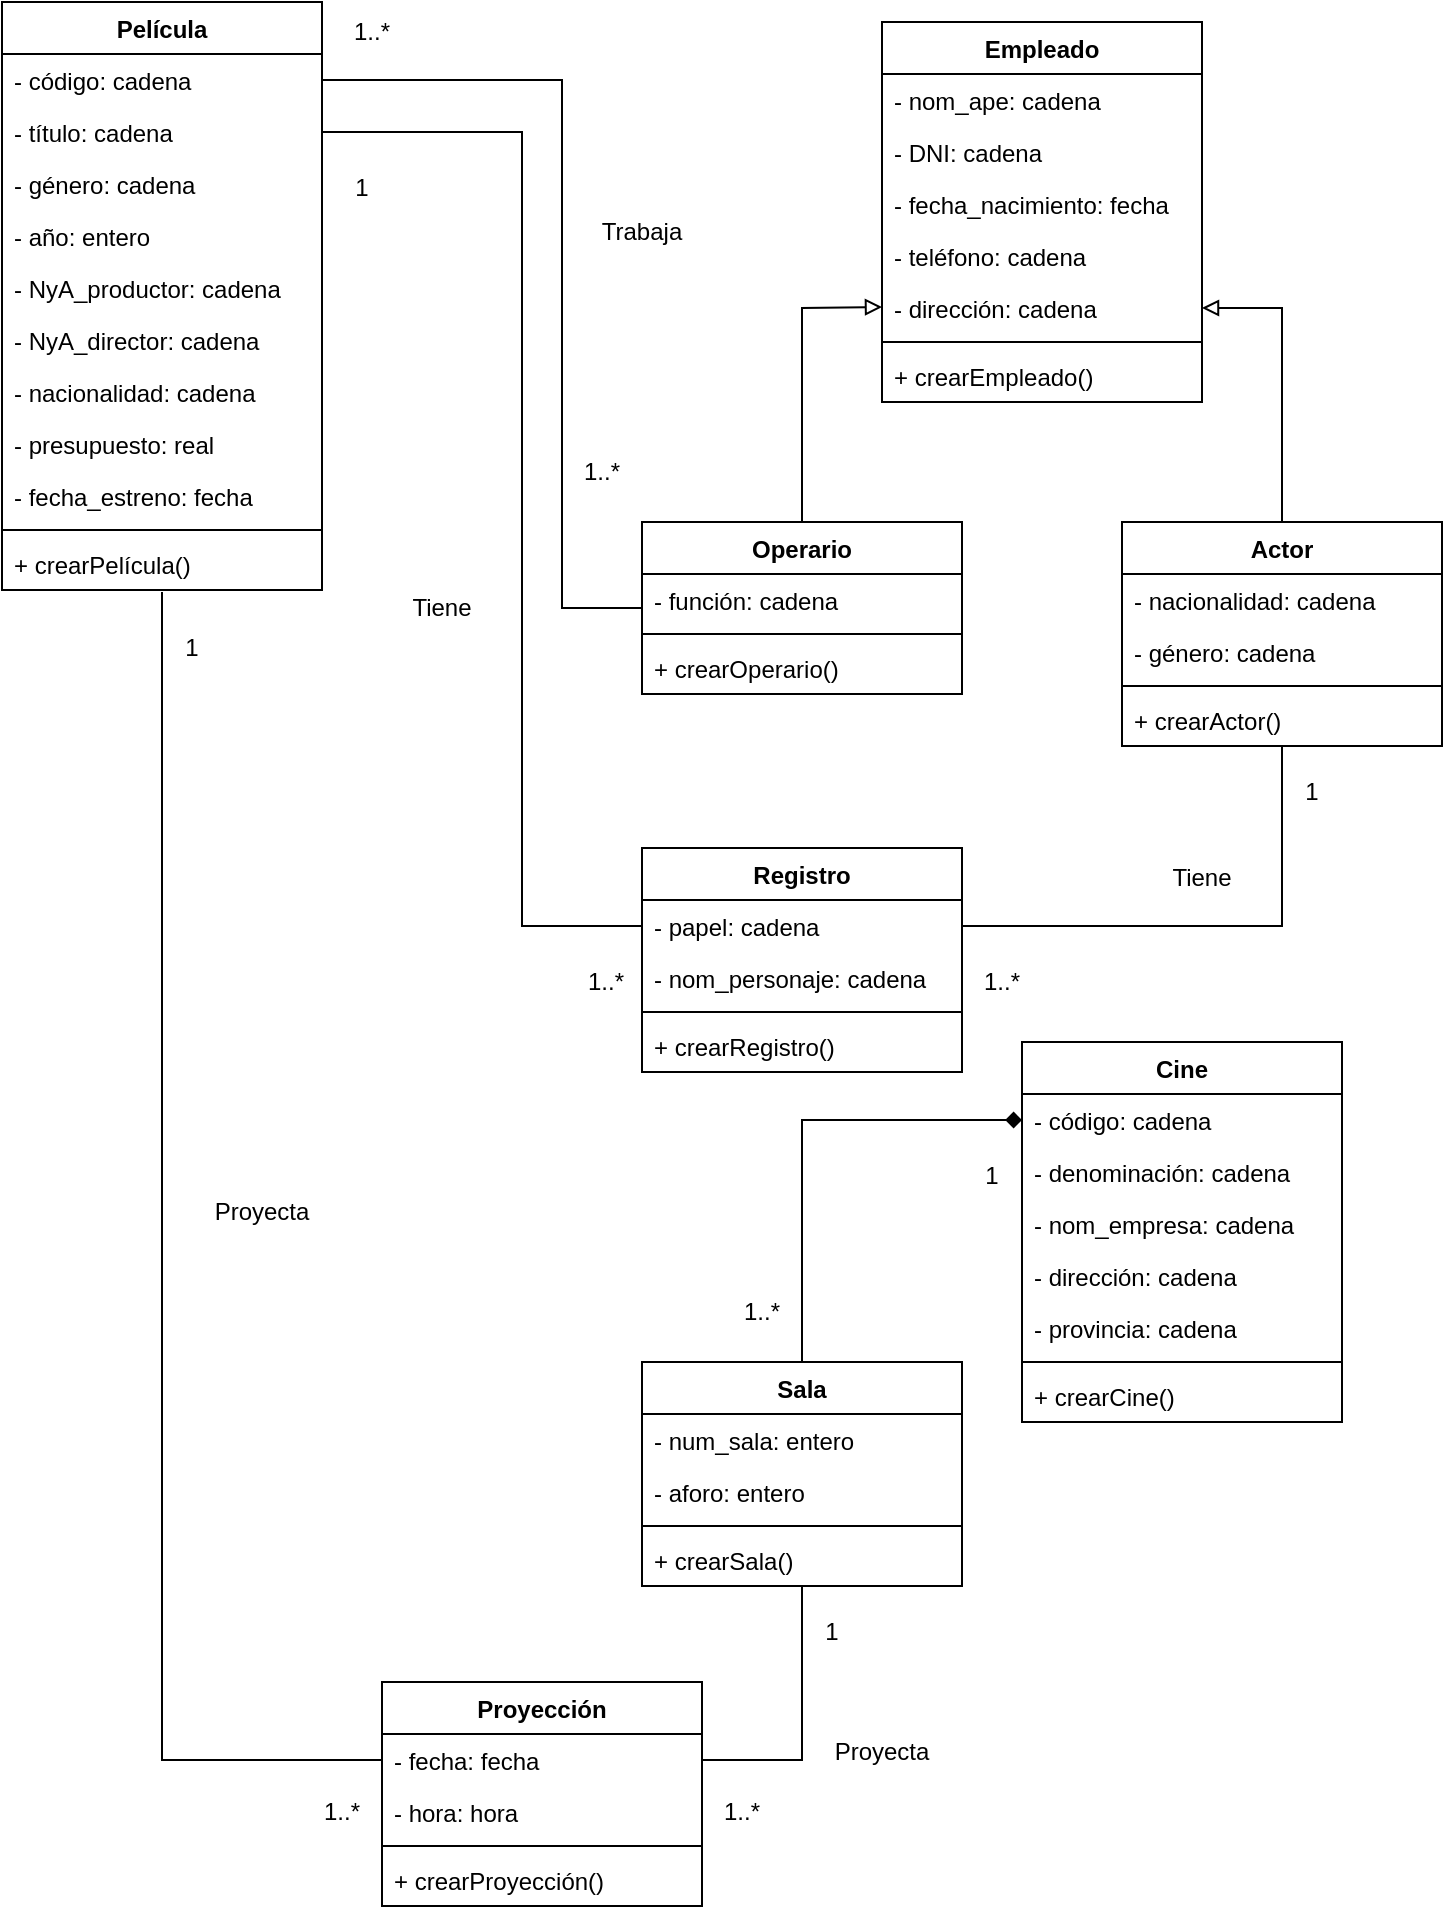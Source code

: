 <mxfile version="16.5.1" type="device"><diagram id="N7sRhsGRUcWnXgjEzVsz" name="Página-1"><mxGraphModel dx="868" dy="545" grid="1" gridSize="10" guides="1" tooltips="1" connect="1" arrows="1" fold="1" page="1" pageScale="1" pageWidth="827" pageHeight="1169" math="0" shadow="0"><root><mxCell id="0"/><mxCell id="1" parent="0"/><mxCell id="362vECwtdA26qh7v3atu-1" value="Película" style="swimlane;fontStyle=1;align=center;verticalAlign=top;childLayout=stackLayout;horizontal=1;startSize=26;horizontalStack=0;resizeParent=1;resizeParentMax=0;resizeLast=0;collapsible=1;marginBottom=0;" parent="1" vertex="1"><mxGeometry x="100" y="50" width="160" height="294" as="geometry"/></mxCell><mxCell id="362vECwtdA26qh7v3atu-2" value="- código: cadena" style="text;strokeColor=none;fillColor=none;align=left;verticalAlign=top;spacingLeft=4;spacingRight=4;overflow=hidden;rotatable=0;points=[[0,0.5],[1,0.5]];portConstraint=eastwest;" parent="362vECwtdA26qh7v3atu-1" vertex="1"><mxGeometry y="26" width="160" height="26" as="geometry"/></mxCell><mxCell id="362vECwtdA26qh7v3atu-5" value="- título: cadena" style="text;strokeColor=none;fillColor=none;align=left;verticalAlign=top;spacingLeft=4;spacingRight=4;overflow=hidden;rotatable=0;points=[[0,0.5],[1,0.5]];portConstraint=eastwest;" parent="362vECwtdA26qh7v3atu-1" vertex="1"><mxGeometry y="52" width="160" height="26" as="geometry"/></mxCell><mxCell id="362vECwtdA26qh7v3atu-6" value="- género: cadena" style="text;strokeColor=none;fillColor=none;align=left;verticalAlign=top;spacingLeft=4;spacingRight=4;overflow=hidden;rotatable=0;points=[[0,0.5],[1,0.5]];portConstraint=eastwest;" parent="362vECwtdA26qh7v3atu-1" vertex="1"><mxGeometry y="78" width="160" height="26" as="geometry"/></mxCell><mxCell id="362vECwtdA26qh7v3atu-7" value="- año: entero" style="text;strokeColor=none;fillColor=none;align=left;verticalAlign=top;spacingLeft=4;spacingRight=4;overflow=hidden;rotatable=0;points=[[0,0.5],[1,0.5]];portConstraint=eastwest;" parent="362vECwtdA26qh7v3atu-1" vertex="1"><mxGeometry y="104" width="160" height="26" as="geometry"/></mxCell><mxCell id="362vECwtdA26qh7v3atu-8" value="- NyA_productor: cadena" style="text;strokeColor=none;fillColor=none;align=left;verticalAlign=top;spacingLeft=4;spacingRight=4;overflow=hidden;rotatable=0;points=[[0,0.5],[1,0.5]];portConstraint=eastwest;" parent="362vECwtdA26qh7v3atu-1" vertex="1"><mxGeometry y="130" width="160" height="26" as="geometry"/></mxCell><mxCell id="362vECwtdA26qh7v3atu-9" value="- NyA_director: cadena" style="text;strokeColor=none;fillColor=none;align=left;verticalAlign=top;spacingLeft=4;spacingRight=4;overflow=hidden;rotatable=0;points=[[0,0.5],[1,0.5]];portConstraint=eastwest;" parent="362vECwtdA26qh7v3atu-1" vertex="1"><mxGeometry y="156" width="160" height="26" as="geometry"/></mxCell><mxCell id="362vECwtdA26qh7v3atu-10" value="- nacionalidad: cadena" style="text;strokeColor=none;fillColor=none;align=left;verticalAlign=top;spacingLeft=4;spacingRight=4;overflow=hidden;rotatable=0;points=[[0,0.5],[1,0.5]];portConstraint=eastwest;" parent="362vECwtdA26qh7v3atu-1" vertex="1"><mxGeometry y="182" width="160" height="26" as="geometry"/></mxCell><mxCell id="362vECwtdA26qh7v3atu-11" value="- presupuesto: real" style="text;strokeColor=none;fillColor=none;align=left;verticalAlign=top;spacingLeft=4;spacingRight=4;overflow=hidden;rotatable=0;points=[[0,0.5],[1,0.5]];portConstraint=eastwest;" parent="362vECwtdA26qh7v3atu-1" vertex="1"><mxGeometry y="208" width="160" height="26" as="geometry"/></mxCell><mxCell id="362vECwtdA26qh7v3atu-12" value="- fecha_estreno: fecha" style="text;strokeColor=none;fillColor=none;align=left;verticalAlign=top;spacingLeft=4;spacingRight=4;overflow=hidden;rotatable=0;points=[[0,0.5],[1,0.5]];portConstraint=eastwest;" parent="362vECwtdA26qh7v3atu-1" vertex="1"><mxGeometry y="234" width="160" height="26" as="geometry"/></mxCell><mxCell id="362vECwtdA26qh7v3atu-3" value="" style="line;strokeWidth=1;fillColor=none;align=left;verticalAlign=middle;spacingTop=-1;spacingLeft=3;spacingRight=3;rotatable=0;labelPosition=right;points=[];portConstraint=eastwest;" parent="362vECwtdA26qh7v3atu-1" vertex="1"><mxGeometry y="260" width="160" height="8" as="geometry"/></mxCell><mxCell id="362vECwtdA26qh7v3atu-4" value="+ crearPelícula()" style="text;strokeColor=none;fillColor=none;align=left;verticalAlign=top;spacingLeft=4;spacingRight=4;overflow=hidden;rotatable=0;points=[[0,0.5],[1,0.5]];portConstraint=eastwest;" parent="362vECwtdA26qh7v3atu-1" vertex="1"><mxGeometry y="268" width="160" height="26" as="geometry"/></mxCell><mxCell id="362vECwtdA26qh7v3atu-13" value="Empleado" style="swimlane;fontStyle=1;align=center;verticalAlign=top;childLayout=stackLayout;horizontal=1;startSize=26;horizontalStack=0;resizeParent=1;resizeParentMax=0;resizeLast=0;collapsible=1;marginBottom=0;" parent="1" vertex="1"><mxGeometry x="540" y="60" width="160" height="190" as="geometry"/></mxCell><mxCell id="362vECwtdA26qh7v3atu-14" value="- nom_ape: cadena" style="text;strokeColor=none;fillColor=none;align=left;verticalAlign=top;spacingLeft=4;spacingRight=4;overflow=hidden;rotatable=0;points=[[0,0.5],[1,0.5]];portConstraint=eastwest;" parent="362vECwtdA26qh7v3atu-13" vertex="1"><mxGeometry y="26" width="160" height="26" as="geometry"/></mxCell><mxCell id="362vECwtdA26qh7v3atu-17" value="- DNI: cadena" style="text;strokeColor=none;fillColor=none;align=left;verticalAlign=top;spacingLeft=4;spacingRight=4;overflow=hidden;rotatable=0;points=[[0,0.5],[1,0.5]];portConstraint=eastwest;" parent="362vECwtdA26qh7v3atu-13" vertex="1"><mxGeometry y="52" width="160" height="26" as="geometry"/></mxCell><mxCell id="362vECwtdA26qh7v3atu-18" value="- fecha_nacimiento: fecha" style="text;strokeColor=none;fillColor=none;align=left;verticalAlign=top;spacingLeft=4;spacingRight=4;overflow=hidden;rotatable=0;points=[[0,0.5],[1,0.5]];portConstraint=eastwest;" parent="362vECwtdA26qh7v3atu-13" vertex="1"><mxGeometry y="78" width="160" height="26" as="geometry"/></mxCell><mxCell id="362vECwtdA26qh7v3atu-19" value="- teléfono: cadena" style="text;strokeColor=none;fillColor=none;align=left;verticalAlign=top;spacingLeft=4;spacingRight=4;overflow=hidden;rotatable=0;points=[[0,0.5],[1,0.5]];portConstraint=eastwest;" parent="362vECwtdA26qh7v3atu-13" vertex="1"><mxGeometry y="104" width="160" height="26" as="geometry"/></mxCell><mxCell id="362vECwtdA26qh7v3atu-20" value="- dirección: cadena" style="text;strokeColor=none;fillColor=none;align=left;verticalAlign=top;spacingLeft=4;spacingRight=4;overflow=hidden;rotatable=0;points=[[0,0.5],[1,0.5]];portConstraint=eastwest;" parent="362vECwtdA26qh7v3atu-13" vertex="1"><mxGeometry y="130" width="160" height="26" as="geometry"/></mxCell><mxCell id="362vECwtdA26qh7v3atu-15" value="" style="line;strokeWidth=1;fillColor=none;align=left;verticalAlign=middle;spacingTop=-1;spacingLeft=3;spacingRight=3;rotatable=0;labelPosition=right;points=[];portConstraint=eastwest;" parent="362vECwtdA26qh7v3atu-13" vertex="1"><mxGeometry y="156" width="160" height="8" as="geometry"/></mxCell><mxCell id="362vECwtdA26qh7v3atu-16" value="+ crearEmpleado()" style="text;strokeColor=none;fillColor=none;align=left;verticalAlign=top;spacingLeft=4;spacingRight=4;overflow=hidden;rotatable=0;points=[[0,0.5],[1,0.5]];portConstraint=eastwest;" parent="362vECwtdA26qh7v3atu-13" vertex="1"><mxGeometry y="164" width="160" height="26" as="geometry"/></mxCell><mxCell id="362vECwtdA26qh7v3atu-29" value="Operario" style="swimlane;fontStyle=1;align=center;verticalAlign=top;childLayout=stackLayout;horizontal=1;startSize=26;horizontalStack=0;resizeParent=1;resizeParentMax=0;resizeLast=0;collapsible=1;marginBottom=0;" parent="1" vertex="1"><mxGeometry x="420" y="310" width="160" height="86" as="geometry"/></mxCell><mxCell id="362vECwtdA26qh7v3atu-30" value="- función: cadena" style="text;strokeColor=none;fillColor=none;align=left;verticalAlign=top;spacingLeft=4;spacingRight=4;overflow=hidden;rotatable=0;points=[[0,0.5],[1,0.5]];portConstraint=eastwest;" parent="362vECwtdA26qh7v3atu-29" vertex="1"><mxGeometry y="26" width="160" height="26" as="geometry"/></mxCell><mxCell id="362vECwtdA26qh7v3atu-31" value="" style="line;strokeWidth=1;fillColor=none;align=left;verticalAlign=middle;spacingTop=-1;spacingLeft=3;spacingRight=3;rotatable=0;labelPosition=right;points=[];portConstraint=eastwest;" parent="362vECwtdA26qh7v3atu-29" vertex="1"><mxGeometry y="52" width="160" height="8" as="geometry"/></mxCell><mxCell id="362vECwtdA26qh7v3atu-32" value="+ crearOperario()" style="text;strokeColor=none;fillColor=none;align=left;verticalAlign=top;spacingLeft=4;spacingRight=4;overflow=hidden;rotatable=0;points=[[0,0.5],[1,0.5]];portConstraint=eastwest;" parent="362vECwtdA26qh7v3atu-29" vertex="1"><mxGeometry y="60" width="160" height="26" as="geometry"/></mxCell><mxCell id="362vECwtdA26qh7v3atu-33" value="Actor" style="swimlane;fontStyle=1;align=center;verticalAlign=top;childLayout=stackLayout;horizontal=1;startSize=26;horizontalStack=0;resizeParent=1;resizeParentMax=0;resizeLast=0;collapsible=1;marginBottom=0;" parent="1" vertex="1"><mxGeometry x="660" y="310" width="160" height="112" as="geometry"/></mxCell><mxCell id="362vECwtdA26qh7v3atu-34" value="- nacionalidad: cadena" style="text;strokeColor=none;fillColor=none;align=left;verticalAlign=top;spacingLeft=4;spacingRight=4;overflow=hidden;rotatable=0;points=[[0,0.5],[1,0.5]];portConstraint=eastwest;" parent="362vECwtdA26qh7v3atu-33" vertex="1"><mxGeometry y="26" width="160" height="26" as="geometry"/></mxCell><mxCell id="362vECwtdA26qh7v3atu-37" value="- género: cadena" style="text;strokeColor=none;fillColor=none;align=left;verticalAlign=top;spacingLeft=4;spacingRight=4;overflow=hidden;rotatable=0;points=[[0,0.5],[1,0.5]];portConstraint=eastwest;" parent="362vECwtdA26qh7v3atu-33" vertex="1"><mxGeometry y="52" width="160" height="26" as="geometry"/></mxCell><mxCell id="362vECwtdA26qh7v3atu-35" value="" style="line;strokeWidth=1;fillColor=none;align=left;verticalAlign=middle;spacingTop=-1;spacingLeft=3;spacingRight=3;rotatable=0;labelPosition=right;points=[];portConstraint=eastwest;" parent="362vECwtdA26qh7v3atu-33" vertex="1"><mxGeometry y="78" width="160" height="8" as="geometry"/></mxCell><mxCell id="362vECwtdA26qh7v3atu-36" value="+ crearActor()" style="text;strokeColor=none;fillColor=none;align=left;verticalAlign=top;spacingLeft=4;spacingRight=4;overflow=hidden;rotatable=0;points=[[0,0.5],[1,0.5]];portConstraint=eastwest;" parent="362vECwtdA26qh7v3atu-33" vertex="1"><mxGeometry y="86" width="160" height="26" as="geometry"/></mxCell><mxCell id="362vECwtdA26qh7v3atu-38" value="Sala" style="swimlane;fontStyle=1;align=center;verticalAlign=top;childLayout=stackLayout;horizontal=1;startSize=26;horizontalStack=0;resizeParent=1;resizeParentMax=0;resizeLast=0;collapsible=1;marginBottom=0;" parent="1" vertex="1"><mxGeometry x="420" y="730" width="160" height="112" as="geometry"/></mxCell><mxCell id="362vECwtdA26qh7v3atu-39" value="- num_sala: entero" style="text;strokeColor=none;fillColor=none;align=left;verticalAlign=top;spacingLeft=4;spacingRight=4;overflow=hidden;rotatable=0;points=[[0,0.5],[1,0.5]];portConstraint=eastwest;" parent="362vECwtdA26qh7v3atu-38" vertex="1"><mxGeometry y="26" width="160" height="26" as="geometry"/></mxCell><mxCell id="362vECwtdA26qh7v3atu-42" value="- aforo: entero" style="text;strokeColor=none;fillColor=none;align=left;verticalAlign=top;spacingLeft=4;spacingRight=4;overflow=hidden;rotatable=0;points=[[0,0.5],[1,0.5]];portConstraint=eastwest;" parent="362vECwtdA26qh7v3atu-38" vertex="1"><mxGeometry y="52" width="160" height="26" as="geometry"/></mxCell><mxCell id="362vECwtdA26qh7v3atu-40" value="" style="line;strokeWidth=1;fillColor=none;align=left;verticalAlign=middle;spacingTop=-1;spacingLeft=3;spacingRight=3;rotatable=0;labelPosition=right;points=[];portConstraint=eastwest;" parent="362vECwtdA26qh7v3atu-38" vertex="1"><mxGeometry y="78" width="160" height="8" as="geometry"/></mxCell><mxCell id="362vECwtdA26qh7v3atu-41" value="+ crearSala()" style="text;strokeColor=none;fillColor=none;align=left;verticalAlign=top;spacingLeft=4;spacingRight=4;overflow=hidden;rotatable=0;points=[[0,0.5],[1,0.5]];portConstraint=eastwest;" parent="362vECwtdA26qh7v3atu-38" vertex="1"><mxGeometry y="86" width="160" height="26" as="geometry"/></mxCell><mxCell id="362vECwtdA26qh7v3atu-43" value="Cine" style="swimlane;fontStyle=1;align=center;verticalAlign=top;childLayout=stackLayout;horizontal=1;startSize=26;horizontalStack=0;resizeParent=1;resizeParentMax=0;resizeLast=0;collapsible=1;marginBottom=0;" parent="1" vertex="1"><mxGeometry x="610" y="570" width="160" height="190" as="geometry"/></mxCell><mxCell id="362vECwtdA26qh7v3atu-44" value="- código: cadena" style="text;strokeColor=none;fillColor=none;align=left;verticalAlign=top;spacingLeft=4;spacingRight=4;overflow=hidden;rotatable=0;points=[[0,0.5],[1,0.5]];portConstraint=eastwest;" parent="362vECwtdA26qh7v3atu-43" vertex="1"><mxGeometry y="26" width="160" height="26" as="geometry"/></mxCell><mxCell id="362vECwtdA26qh7v3atu-47" value="- denominación: cadena" style="text;strokeColor=none;fillColor=none;align=left;verticalAlign=top;spacingLeft=4;spacingRight=4;overflow=hidden;rotatable=0;points=[[0,0.5],[1,0.5]];portConstraint=eastwest;" parent="362vECwtdA26qh7v3atu-43" vertex="1"><mxGeometry y="52" width="160" height="26" as="geometry"/></mxCell><mxCell id="362vECwtdA26qh7v3atu-48" value="- nom_empresa: cadena" style="text;strokeColor=none;fillColor=none;align=left;verticalAlign=top;spacingLeft=4;spacingRight=4;overflow=hidden;rotatable=0;points=[[0,0.5],[1,0.5]];portConstraint=eastwest;" parent="362vECwtdA26qh7v3atu-43" vertex="1"><mxGeometry y="78" width="160" height="26" as="geometry"/></mxCell><mxCell id="362vECwtdA26qh7v3atu-49" value="- dirección: cadena" style="text;strokeColor=none;fillColor=none;align=left;verticalAlign=top;spacingLeft=4;spacingRight=4;overflow=hidden;rotatable=0;points=[[0,0.5],[1,0.5]];portConstraint=eastwest;" parent="362vECwtdA26qh7v3atu-43" vertex="1"><mxGeometry y="104" width="160" height="26" as="geometry"/></mxCell><mxCell id="362vECwtdA26qh7v3atu-50" value="- provincia: cadena" style="text;strokeColor=none;fillColor=none;align=left;verticalAlign=top;spacingLeft=4;spacingRight=4;overflow=hidden;rotatable=0;points=[[0,0.5],[1,0.5]];portConstraint=eastwest;" parent="362vECwtdA26qh7v3atu-43" vertex="1"><mxGeometry y="130" width="160" height="26" as="geometry"/></mxCell><mxCell id="362vECwtdA26qh7v3atu-45" value="" style="line;strokeWidth=1;fillColor=none;align=left;verticalAlign=middle;spacingTop=-1;spacingLeft=3;spacingRight=3;rotatable=0;labelPosition=right;points=[];portConstraint=eastwest;" parent="362vECwtdA26qh7v3atu-43" vertex="1"><mxGeometry y="156" width="160" height="8" as="geometry"/></mxCell><mxCell id="362vECwtdA26qh7v3atu-46" value="+ crearCine()" style="text;strokeColor=none;fillColor=none;align=left;verticalAlign=top;spacingLeft=4;spacingRight=4;overflow=hidden;rotatable=0;points=[[0,0.5],[1,0.5]];portConstraint=eastwest;" parent="362vECwtdA26qh7v3atu-43" vertex="1"><mxGeometry y="164" width="160" height="26" as="geometry"/></mxCell><mxCell id="362vECwtdA26qh7v3atu-51" value="Proyección" style="swimlane;fontStyle=1;align=center;verticalAlign=top;childLayout=stackLayout;horizontal=1;startSize=26;horizontalStack=0;resizeParent=1;resizeParentMax=0;resizeLast=0;collapsible=1;marginBottom=0;" parent="1" vertex="1"><mxGeometry x="290" y="890" width="160" height="112" as="geometry"/></mxCell><mxCell id="362vECwtdA26qh7v3atu-52" value="- fecha: fecha" style="text;strokeColor=none;fillColor=none;align=left;verticalAlign=top;spacingLeft=4;spacingRight=4;overflow=hidden;rotatable=0;points=[[0,0.5],[1,0.5]];portConstraint=eastwest;" parent="362vECwtdA26qh7v3atu-51" vertex="1"><mxGeometry y="26" width="160" height="26" as="geometry"/></mxCell><mxCell id="362vECwtdA26qh7v3atu-55" value="- hora: hora" style="text;strokeColor=none;fillColor=none;align=left;verticalAlign=top;spacingLeft=4;spacingRight=4;overflow=hidden;rotatable=0;points=[[0,0.5],[1,0.5]];portConstraint=eastwest;" parent="362vECwtdA26qh7v3atu-51" vertex="1"><mxGeometry y="52" width="160" height="26" as="geometry"/></mxCell><mxCell id="362vECwtdA26qh7v3atu-53" value="" style="line;strokeWidth=1;fillColor=none;align=left;verticalAlign=middle;spacingTop=-1;spacingLeft=3;spacingRight=3;rotatable=0;labelPosition=right;points=[];portConstraint=eastwest;" parent="362vECwtdA26qh7v3atu-51" vertex="1"><mxGeometry y="78" width="160" height="8" as="geometry"/></mxCell><mxCell id="362vECwtdA26qh7v3atu-54" value="+ crearProyección()" style="text;strokeColor=none;fillColor=none;align=left;verticalAlign=top;spacingLeft=4;spacingRight=4;overflow=hidden;rotatable=0;points=[[0,0.5],[1,0.5]];portConstraint=eastwest;" parent="362vECwtdA26qh7v3atu-51" vertex="1"><mxGeometry y="86" width="160" height="26" as="geometry"/></mxCell><mxCell id="362vECwtdA26qh7v3atu-56" value="Registro" style="swimlane;fontStyle=1;align=center;verticalAlign=top;childLayout=stackLayout;horizontal=1;startSize=26;horizontalStack=0;resizeParent=1;resizeParentMax=0;resizeLast=0;collapsible=1;marginBottom=0;" parent="1" vertex="1"><mxGeometry x="420" y="473" width="160" height="112" as="geometry"/></mxCell><mxCell id="362vECwtdA26qh7v3atu-57" value="- papel: cadena" style="text;strokeColor=none;fillColor=none;align=left;verticalAlign=top;spacingLeft=4;spacingRight=4;overflow=hidden;rotatable=0;points=[[0,0.5],[1,0.5]];portConstraint=eastwest;" parent="362vECwtdA26qh7v3atu-56" vertex="1"><mxGeometry y="26" width="160" height="26" as="geometry"/></mxCell><mxCell id="362vECwtdA26qh7v3atu-60" value="- nom_personaje: cadena" style="text;strokeColor=none;fillColor=none;align=left;verticalAlign=top;spacingLeft=4;spacingRight=4;overflow=hidden;rotatable=0;points=[[0,0.5],[1,0.5]];portConstraint=eastwest;" parent="362vECwtdA26qh7v3atu-56" vertex="1"><mxGeometry y="52" width="160" height="26" as="geometry"/></mxCell><mxCell id="362vECwtdA26qh7v3atu-58" value="" style="line;strokeWidth=1;fillColor=none;align=left;verticalAlign=middle;spacingTop=-1;spacingLeft=3;spacingRight=3;rotatable=0;labelPosition=right;points=[];portConstraint=eastwest;" parent="362vECwtdA26qh7v3atu-56" vertex="1"><mxGeometry y="78" width="160" height="8" as="geometry"/></mxCell><mxCell id="362vECwtdA26qh7v3atu-59" value="+ crearRegistro()" style="text;strokeColor=none;fillColor=none;align=left;verticalAlign=top;spacingLeft=4;spacingRight=4;overflow=hidden;rotatable=0;points=[[0,0.5],[1,0.5]];portConstraint=eastwest;" parent="362vECwtdA26qh7v3atu-56" vertex="1"><mxGeometry y="86" width="160" height="26" as="geometry"/></mxCell><mxCell id="BqTONB9om0_OpWg835_H-1" value="" style="endArrow=block;html=1;rounded=0;exitX=0.5;exitY=0;exitDx=0;exitDy=0;entryX=0;entryY=0.75;entryDx=0;entryDy=0;endFill=0;" edge="1" parent="1" source="362vECwtdA26qh7v3atu-29" target="362vECwtdA26qh7v3atu-13"><mxGeometry width="50" height="50" relative="1" as="geometry"><mxPoint x="410" y="300" as="sourcePoint"/><mxPoint x="460" y="250" as="targetPoint"/><Array as="points"><mxPoint x="500" y="203"/></Array></mxGeometry></mxCell><mxCell id="BqTONB9om0_OpWg835_H-2" value="" style="endArrow=block;html=1;rounded=0;exitX=0.5;exitY=0;exitDx=0;exitDy=0;entryX=1;entryY=0.5;entryDx=0;entryDy=0;endFill=0;" edge="1" parent="1" source="362vECwtdA26qh7v3atu-33" target="362vECwtdA26qh7v3atu-20"><mxGeometry width="50" height="50" relative="1" as="geometry"><mxPoint x="410" y="300" as="sourcePoint"/><mxPoint x="460" y="250" as="targetPoint"/><Array as="points"><mxPoint x="740" y="203"/></Array></mxGeometry></mxCell><mxCell id="BqTONB9om0_OpWg835_H-3" value="" style="endArrow=none;html=1;rounded=0;entryX=0;entryY=0.5;entryDx=0;entryDy=0;exitX=1;exitY=0.5;exitDx=0;exitDy=0;" edge="1" parent="1" source="362vECwtdA26qh7v3atu-2" target="362vECwtdA26qh7v3atu-29"><mxGeometry width="50" height="50" relative="1" as="geometry"><mxPoint x="350" y="190" as="sourcePoint"/><mxPoint x="400" y="140" as="targetPoint"/><Array as="points"><mxPoint x="380" y="89"/><mxPoint x="380" y="353"/></Array></mxGeometry></mxCell><mxCell id="BqTONB9om0_OpWg835_H-4" value="" style="endArrow=none;html=1;rounded=0;exitX=0;exitY=0.5;exitDx=0;exitDy=0;entryX=1;entryY=0.5;entryDx=0;entryDy=0;" edge="1" parent="1" source="362vECwtdA26qh7v3atu-57" target="362vECwtdA26qh7v3atu-5"><mxGeometry width="50" height="50" relative="1" as="geometry"><mxPoint x="390" y="500" as="sourcePoint"/><mxPoint x="340" y="200" as="targetPoint"/><Array as="points"><mxPoint x="360" y="512"/><mxPoint x="360" y="115"/></Array></mxGeometry></mxCell><mxCell id="BqTONB9om0_OpWg835_H-5" value="" style="endArrow=none;html=1;rounded=0;exitX=1;exitY=0.5;exitDx=0;exitDy=0;entryX=0.5;entryY=1;entryDx=0;entryDy=0;entryPerimeter=0;" edge="1" parent="1" source="362vECwtdA26qh7v3atu-57" target="362vECwtdA26qh7v3atu-36"><mxGeometry width="50" height="50" relative="1" as="geometry"><mxPoint x="410" y="340" as="sourcePoint"/><mxPoint x="460" y="290" as="targetPoint"/><Array as="points"><mxPoint x="740" y="512"/></Array></mxGeometry></mxCell><mxCell id="BqTONB9om0_OpWg835_H-6" value="" style="endArrow=none;html=1;rounded=0;entryX=0.5;entryY=1.038;entryDx=0;entryDy=0;entryPerimeter=0;exitX=0;exitY=0.5;exitDx=0;exitDy=0;" edge="1" parent="1" source="362vECwtdA26qh7v3atu-52" target="362vECwtdA26qh7v3atu-4"><mxGeometry width="50" height="50" relative="1" as="geometry"><mxPoint x="410" y="610" as="sourcePoint"/><mxPoint x="460" y="560" as="targetPoint"/><Array as="points"><mxPoint x="180" y="929"/></Array></mxGeometry></mxCell><mxCell id="BqTONB9om0_OpWg835_H-7" value="" style="endArrow=none;html=1;rounded=0;entryX=0.5;entryY=1;entryDx=0;entryDy=0;exitX=1;exitY=0.5;exitDx=0;exitDy=0;" edge="1" parent="1" source="362vECwtdA26qh7v3atu-52" target="362vECwtdA26qh7v3atu-38"><mxGeometry width="50" height="50" relative="1" as="geometry"><mxPoint x="410" y="790" as="sourcePoint"/><mxPoint x="460" y="740" as="targetPoint"/><Array as="points"><mxPoint x="500" y="929"/></Array></mxGeometry></mxCell><mxCell id="BqTONB9om0_OpWg835_H-8" value="" style="endArrow=diamond;html=1;rounded=0;entryX=0;entryY=0.5;entryDx=0;entryDy=0;exitX=0.5;exitY=0;exitDx=0;exitDy=0;endFill=1;" edge="1" parent="1" source="362vECwtdA26qh7v3atu-38" target="362vECwtdA26qh7v3atu-44"><mxGeometry width="50" height="50" relative="1" as="geometry"><mxPoint x="410" y="790" as="sourcePoint"/><mxPoint x="460" y="740" as="targetPoint"/><Array as="points"><mxPoint x="500" y="609"/></Array></mxGeometry></mxCell><mxCell id="BqTONB9om0_OpWg835_H-9" value="1..*" style="text;html=1;strokeColor=none;fillColor=none;align=center;verticalAlign=middle;whiteSpace=wrap;rounded=0;" vertex="1" parent="1"><mxGeometry x="270" y="50" width="30" height="30" as="geometry"/></mxCell><mxCell id="BqTONB9om0_OpWg835_H-10" value="1..*" style="text;html=1;strokeColor=none;fillColor=none;align=center;verticalAlign=middle;whiteSpace=wrap;rounded=0;" vertex="1" parent="1"><mxGeometry x="390" y="270" width="20" height="30" as="geometry"/></mxCell><mxCell id="BqTONB9om0_OpWg835_H-11" value="1" style="text;html=1;strokeColor=none;fillColor=none;align=center;verticalAlign=middle;whiteSpace=wrap;rounded=0;" vertex="1" parent="1"><mxGeometry x="270" y="128" width="20" height="30" as="geometry"/></mxCell><mxCell id="BqTONB9om0_OpWg835_H-12" value="1..*" style="text;html=1;strokeColor=none;fillColor=none;align=center;verticalAlign=middle;whiteSpace=wrap;rounded=0;" vertex="1" parent="1"><mxGeometry x="390" y="525" width="24" height="30" as="geometry"/></mxCell><mxCell id="BqTONB9om0_OpWg835_H-13" value="1..*" style="text;html=1;strokeColor=none;fillColor=none;align=center;verticalAlign=middle;whiteSpace=wrap;rounded=0;" vertex="1" parent="1"><mxGeometry x="590" y="525" width="20" height="30" as="geometry"/></mxCell><mxCell id="BqTONB9om0_OpWg835_H-14" value="1" style="text;html=1;strokeColor=none;fillColor=none;align=center;verticalAlign=middle;whiteSpace=wrap;rounded=0;" vertex="1" parent="1"><mxGeometry x="750" y="430" width="10" height="30" as="geometry"/></mxCell><mxCell id="BqTONB9om0_OpWg835_H-15" value="Tiene" style="text;html=1;strokeColor=none;fillColor=none;align=center;verticalAlign=middle;whiteSpace=wrap;rounded=0;" vertex="1" parent="1"><mxGeometry x="290" y="338" width="60" height="30" as="geometry"/></mxCell><mxCell id="BqTONB9om0_OpWg835_H-16" value="Tiene" style="text;html=1;strokeColor=none;fillColor=none;align=center;verticalAlign=middle;whiteSpace=wrap;rounded=0;" vertex="1" parent="1"><mxGeometry x="670" y="473" width="60" height="30" as="geometry"/></mxCell><mxCell id="BqTONB9om0_OpWg835_H-17" value="1" style="text;html=1;strokeColor=none;fillColor=none;align=center;verticalAlign=middle;whiteSpace=wrap;rounded=0;" vertex="1" parent="1"><mxGeometry x="590" y="622" width="10" height="30" as="geometry"/></mxCell><mxCell id="BqTONB9om0_OpWg835_H-18" value="1..*" style="text;html=1;strokeColor=none;fillColor=none;align=center;verticalAlign=middle;whiteSpace=wrap;rounded=0;" vertex="1" parent="1"><mxGeometry x="470" y="690" width="20" height="30" as="geometry"/></mxCell><mxCell id="BqTONB9om0_OpWg835_H-19" value="Trabaja" style="text;html=1;strokeColor=none;fillColor=none;align=center;verticalAlign=middle;whiteSpace=wrap;rounded=0;" vertex="1" parent="1"><mxGeometry x="390" y="150" width="60" height="30" as="geometry"/></mxCell><mxCell id="BqTONB9om0_OpWg835_H-20" value="1" style="text;html=1;strokeColor=none;fillColor=none;align=center;verticalAlign=middle;whiteSpace=wrap;rounded=0;" vertex="1" parent="1"><mxGeometry x="190" y="358" width="10" height="30" as="geometry"/></mxCell><mxCell id="BqTONB9om0_OpWg835_H-21" value="1..*" style="text;html=1;strokeColor=none;fillColor=none;align=center;verticalAlign=middle;whiteSpace=wrap;rounded=0;" vertex="1" parent="1"><mxGeometry x="260" y="940" width="20" height="30" as="geometry"/></mxCell><mxCell id="BqTONB9om0_OpWg835_H-22" value="1..*" style="text;html=1;strokeColor=none;fillColor=none;align=center;verticalAlign=middle;whiteSpace=wrap;rounded=0;" vertex="1" parent="1"><mxGeometry x="460" y="940" width="20" height="30" as="geometry"/></mxCell><mxCell id="BqTONB9om0_OpWg835_H-23" value="1" style="text;html=1;strokeColor=none;fillColor=none;align=center;verticalAlign=middle;whiteSpace=wrap;rounded=0;" vertex="1" parent="1"><mxGeometry x="510" y="850" width="10" height="30" as="geometry"/></mxCell><mxCell id="BqTONB9om0_OpWg835_H-24" value="Proyecta" style="text;html=1;strokeColor=none;fillColor=none;align=center;verticalAlign=middle;whiteSpace=wrap;rounded=0;" vertex="1" parent="1"><mxGeometry x="200" y="640" width="60" height="30" as="geometry"/></mxCell><mxCell id="BqTONB9om0_OpWg835_H-25" value="Proyecta" style="text;html=1;strokeColor=none;fillColor=none;align=center;verticalAlign=middle;whiteSpace=wrap;rounded=0;" vertex="1" parent="1"><mxGeometry x="510" y="910" width="60" height="30" as="geometry"/></mxCell></root></mxGraphModel></diagram></mxfile>